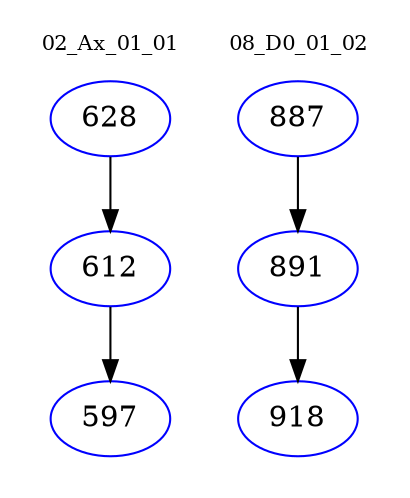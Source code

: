 digraph{
subgraph cluster_0 {
color = white
label = "02_Ax_01_01";
fontsize=10;
T0_628 [label="628", color="blue"]
T0_628 -> T0_612 [color="black"]
T0_612 [label="612", color="blue"]
T0_612 -> T0_597 [color="black"]
T0_597 [label="597", color="blue"]
}
subgraph cluster_1 {
color = white
label = "08_D0_01_02";
fontsize=10;
T1_887 [label="887", color="blue"]
T1_887 -> T1_891 [color="black"]
T1_891 [label="891", color="blue"]
T1_891 -> T1_918 [color="black"]
T1_918 [label="918", color="blue"]
}
}
